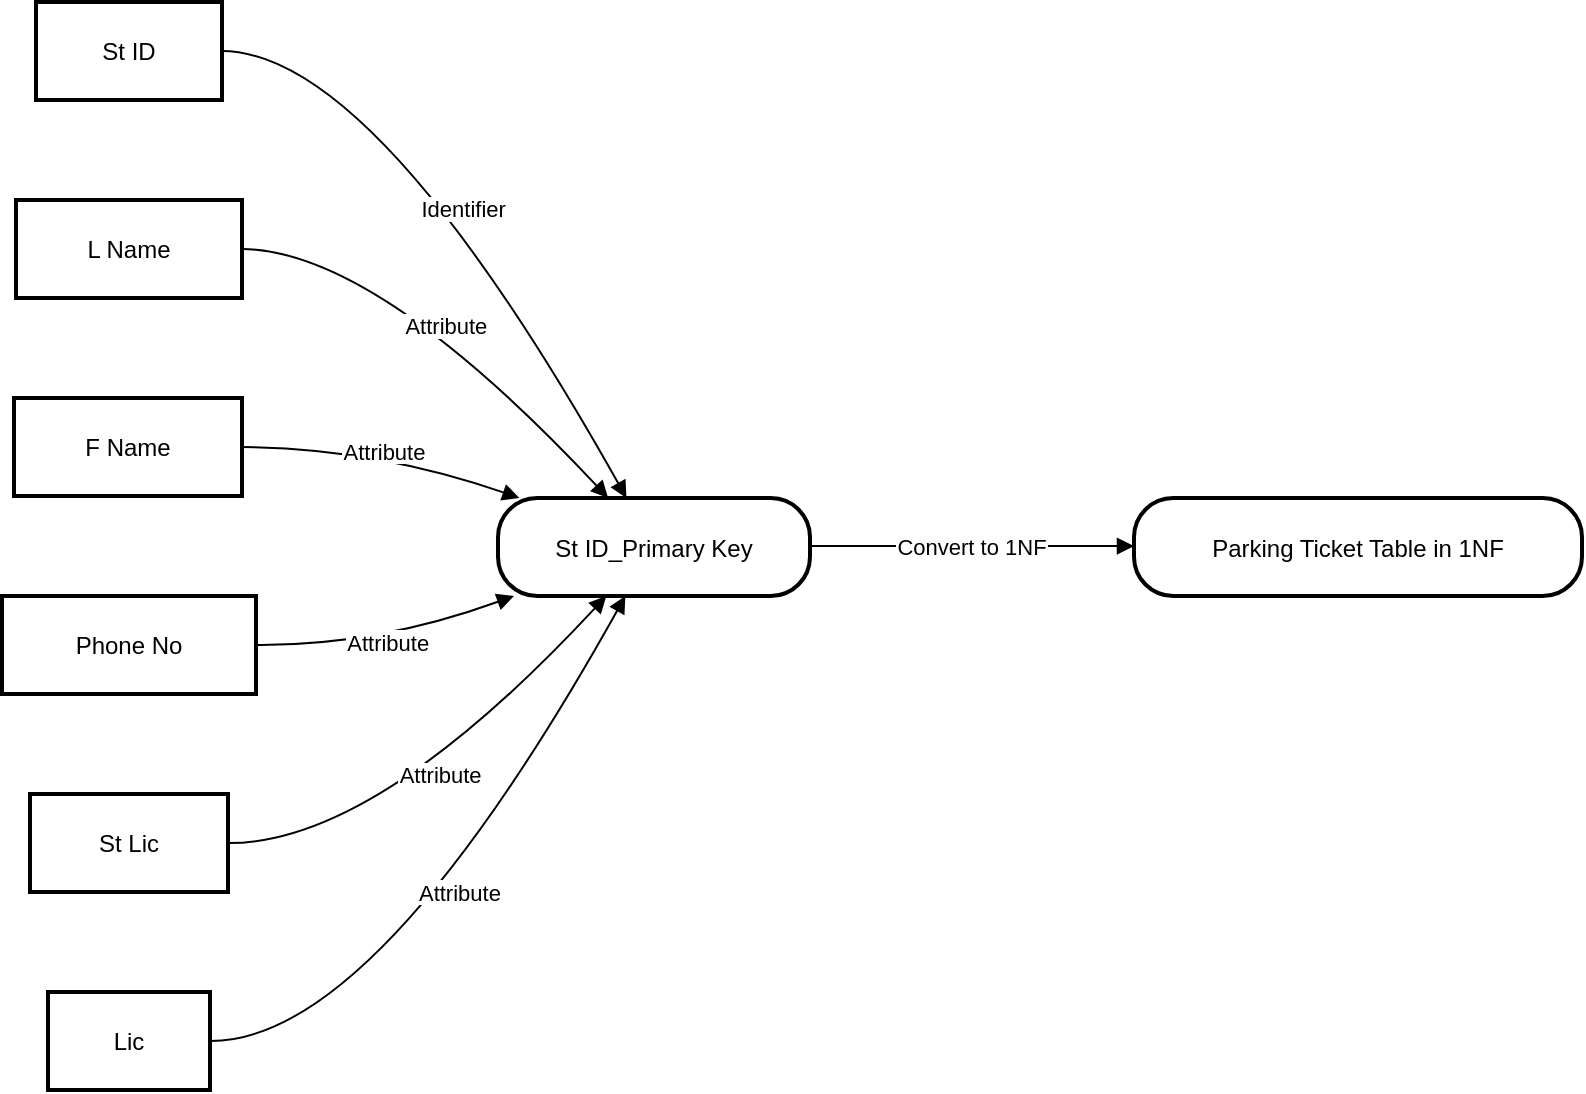 <mxfile version="24.8.2">
  <diagram name="Page-1" id="9E2kmEylK9uJi7bHsOa7">
    <mxGraphModel>
      <root>
        <mxCell id="0" />
        <mxCell id="1" parent="0" />
        <mxCell id="2" value="St ID" style="whiteSpace=wrap;strokeWidth=2;" vertex="1" parent="1">
          <mxGeometry x="25" y="8" width="93" height="49" as="geometry" />
        </mxCell>
        <mxCell id="3" value="St ID_Primary Key" style="rounded=1;arcSize=40;strokeWidth=2" vertex="1" parent="1">
          <mxGeometry x="256" y="256" width="156" height="49" as="geometry" />
        </mxCell>
        <mxCell id="4" value="L Name" style="whiteSpace=wrap;strokeWidth=2;" vertex="1" parent="1">
          <mxGeometry x="15" y="107" width="113" height="49" as="geometry" />
        </mxCell>
        <mxCell id="5" value="F Name" style="whiteSpace=wrap;strokeWidth=2;" vertex="1" parent="1">
          <mxGeometry x="14" y="206" width="114" height="49" as="geometry" />
        </mxCell>
        <mxCell id="6" value="Phone No" style="whiteSpace=wrap;strokeWidth=2;" vertex="1" parent="1">
          <mxGeometry x="8" y="305" width="127" height="49" as="geometry" />
        </mxCell>
        <mxCell id="7" value="St Lic" style="whiteSpace=wrap;strokeWidth=2;" vertex="1" parent="1">
          <mxGeometry x="22" y="404" width="99" height="49" as="geometry" />
        </mxCell>
        <mxCell id="8" value="Lic" style="whiteSpace=wrap;strokeWidth=2;" vertex="1" parent="1">
          <mxGeometry x="31" y="503" width="81" height="49" as="geometry" />
        </mxCell>
        <mxCell id="9" value="Parking Ticket Table in 1NF" style="rounded=1;arcSize=40;strokeWidth=2" vertex="1" parent="1">
          <mxGeometry x="574" y="256" width="224" height="49" as="geometry" />
        </mxCell>
        <mxCell id="10" value="Identifier" style="curved=1;startArrow=none;endArrow=block;exitX=1;exitY=0.5;entryX=0.41;entryY=-0.01;" edge="1" parent="1" source="2" target="3">
          <mxGeometry relative="1" as="geometry">
            <Array as="points">
              <mxPoint x="195" y="33" />
            </Array>
          </mxGeometry>
        </mxCell>
        <mxCell id="11" value="Attribute" style="curved=1;startArrow=none;endArrow=block;exitX=1;exitY=0.5;entryX=0.35;entryY=-0.01;" edge="1" parent="1" source="4" target="3">
          <mxGeometry relative="1" as="geometry">
            <Array as="points">
              <mxPoint x="195" y="132" />
            </Array>
          </mxGeometry>
        </mxCell>
        <mxCell id="12" value="Attribute" style="curved=1;startArrow=none;endArrow=block;exitX=1;exitY=0.5;entryX=0.06;entryY=-0.01;" edge="1" parent="1" source="5" target="3">
          <mxGeometry relative="1" as="geometry">
            <Array as="points">
              <mxPoint x="195" y="231" />
            </Array>
          </mxGeometry>
        </mxCell>
        <mxCell id="13" value="Attribute" style="curved=1;startArrow=none;endArrow=block;exitX=1;exitY=0.5;entryX=0.06;entryY=0.99;" edge="1" parent="1" source="6" target="3">
          <mxGeometry relative="1" as="geometry">
            <Array as="points">
              <mxPoint x="195" y="330" />
            </Array>
          </mxGeometry>
        </mxCell>
        <mxCell id="14" value="Attribute" style="curved=1;startArrow=none;endArrow=block;exitX=1;exitY=0.5;entryX=0.35;entryY=0.99;" edge="1" parent="1" source="7" target="3">
          <mxGeometry relative="1" as="geometry">
            <Array as="points">
              <mxPoint x="195" y="429" />
            </Array>
          </mxGeometry>
        </mxCell>
        <mxCell id="15" value="Attribute" style="curved=1;startArrow=none;endArrow=block;exitX=0.99;exitY=0.5;entryX=0.41;entryY=0.99;" edge="1" parent="1" source="8" target="3">
          <mxGeometry relative="1" as="geometry">
            <Array as="points">
              <mxPoint x="195" y="528" />
            </Array>
          </mxGeometry>
        </mxCell>
        <mxCell id="16" value="Convert to 1NF" style="curved=1;startArrow=none;endArrow=block;exitX=1;exitY=0.49;entryX=0;entryY=0.49;" edge="1" parent="1" source="3" target="9">
          <mxGeometry relative="1" as="geometry">
            <Array as="points" />
          </mxGeometry>
        </mxCell>
      </root>
    </mxGraphModel>
  </diagram>
</mxfile>

